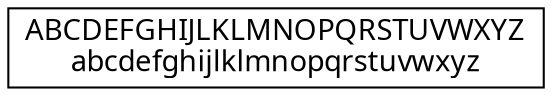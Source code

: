 digraph{

30[ fontname="ThisFontNameDoesNotExist" shape=box width=0 height=0
	label="ABCDEFGHIJLKLMNOPQRSTUVWXYZ\nabcdefghijlklmnopqrstuvwxyz"];

}
